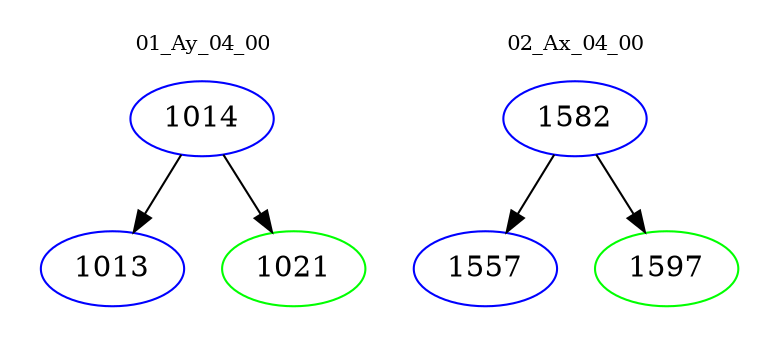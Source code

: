 digraph{
subgraph cluster_0 {
color = white
label = "01_Ay_04_00";
fontsize=10;
T0_1014 [label="1014", color="blue"]
T0_1014 -> T0_1013 [color="black"]
T0_1013 [label="1013", color="blue"]
T0_1014 -> T0_1021 [color="black"]
T0_1021 [label="1021", color="green"]
}
subgraph cluster_1 {
color = white
label = "02_Ax_04_00";
fontsize=10;
T1_1582 [label="1582", color="blue"]
T1_1582 -> T1_1557 [color="black"]
T1_1557 [label="1557", color="blue"]
T1_1582 -> T1_1597 [color="black"]
T1_1597 [label="1597", color="green"]
}
}
